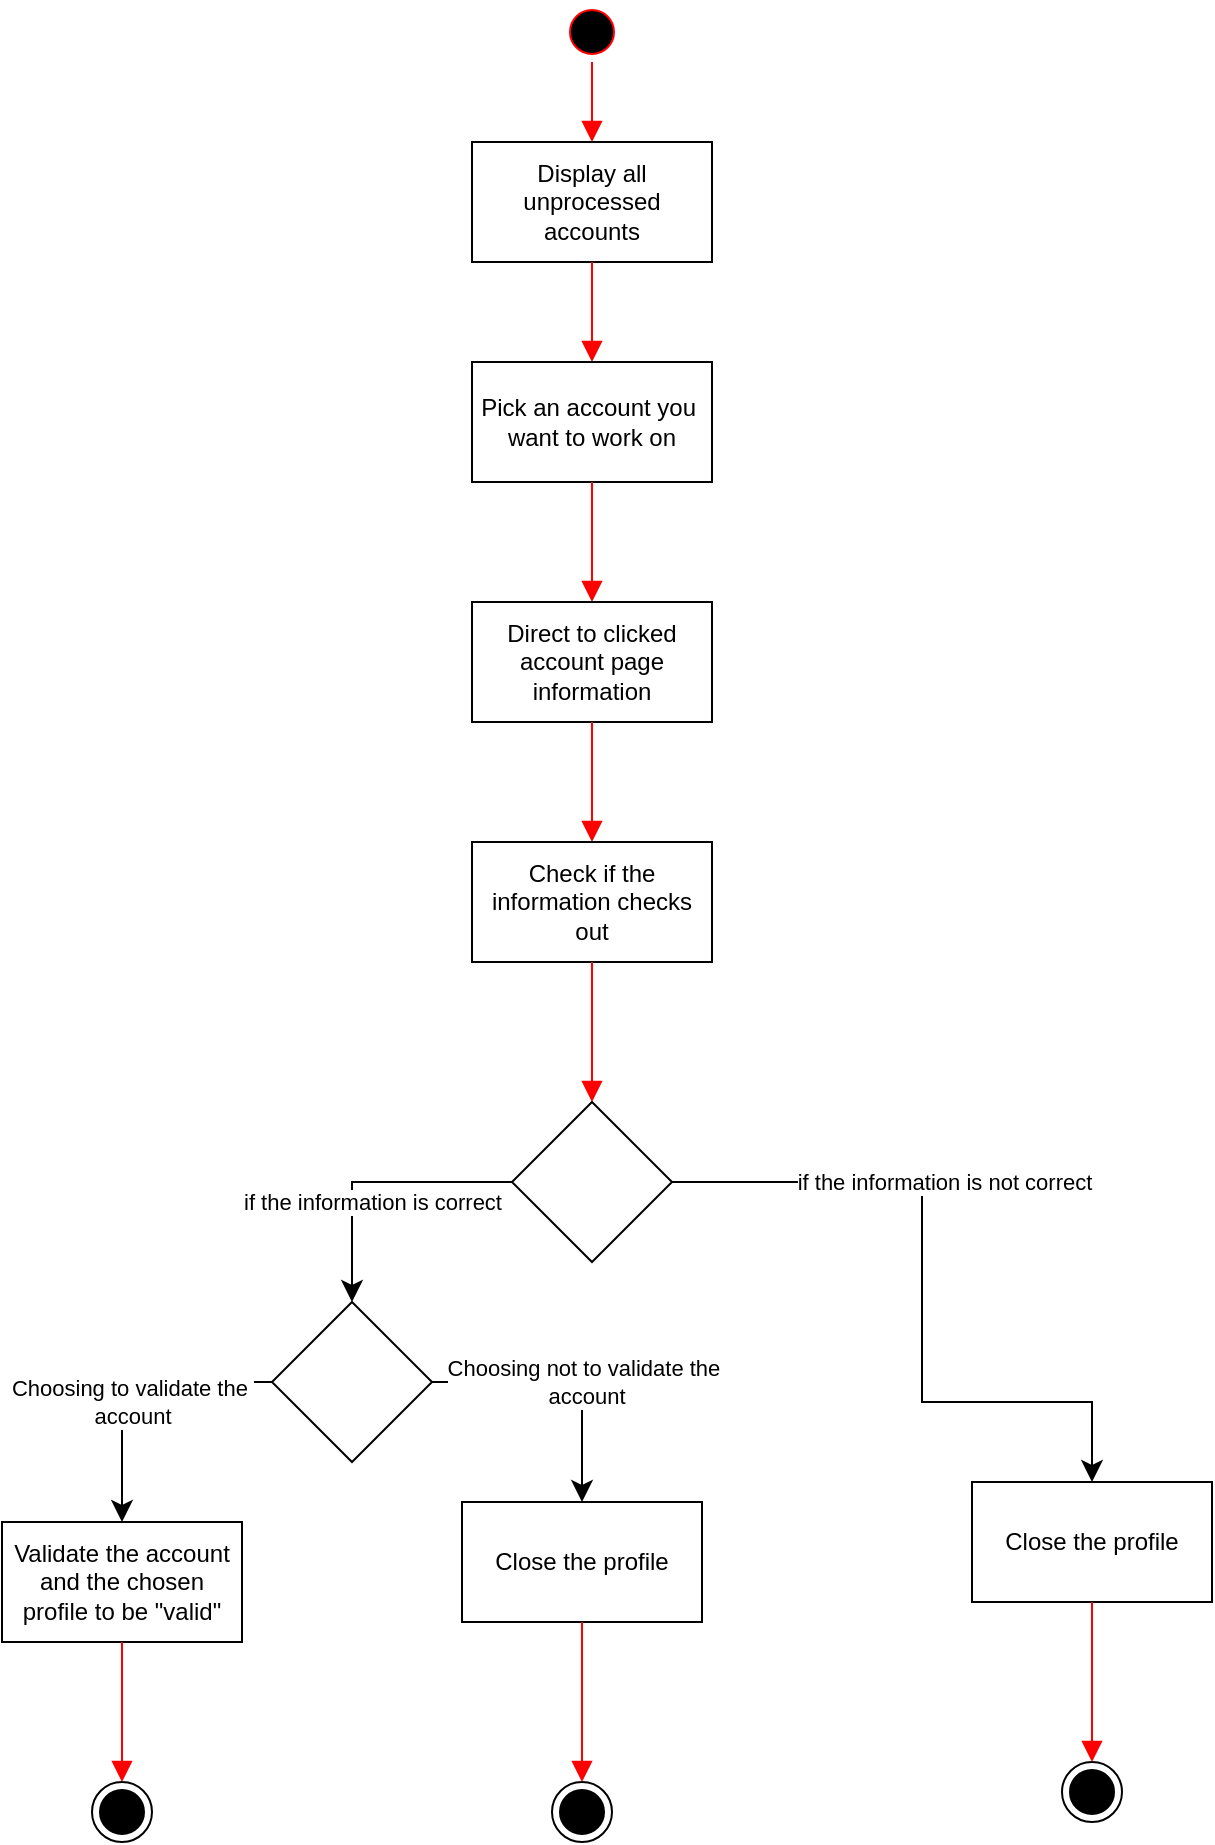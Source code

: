 <mxfile version="28.0.9">
  <diagram name="Page-1" id="yiOKuUuSApPGLSMHls8P">
    <mxGraphModel dx="1960" dy="387" grid="1" gridSize="10" guides="1" tooltips="1" connect="1" arrows="1" fold="1" page="1" pageScale="1" pageWidth="850" pageHeight="1100" math="0" shadow="0">
      <root>
        <mxCell id="0" />
        <mxCell id="1" parent="0" />
        <mxCell id="RAs32KpJlCHKYsDaDuBX-1" value="" style="ellipse;html=1;shape=startState;fillColor=light-dark(#000000,#000000);strokeColor=light-dark(#FF0000,#FFFFFF);" vertex="1" parent="1">
          <mxGeometry x="160" y="50" width="30" height="30" as="geometry" />
        </mxCell>
        <mxCell id="RAs32KpJlCHKYsDaDuBX-2" value="" style="edgeStyle=orthogonalEdgeStyle;html=1;verticalAlign=bottom;endArrow=block;endSize=8;strokeColor=light-dark(#FF0000,#000000);rounded=0;endFill=1;entryX=0.5;entryY=0;entryDx=0;entryDy=0;" edge="1" source="RAs32KpJlCHKYsDaDuBX-1" parent="1" target="RAs32KpJlCHKYsDaDuBX-3">
          <mxGeometry relative="1" as="geometry">
            <mxPoint x="175" y="150" as="targetPoint" />
          </mxGeometry>
        </mxCell>
        <mxCell id="RAs32KpJlCHKYsDaDuBX-3" value="Display all unprocessed accounts" style="rounded=0;whiteSpace=wrap;html=1;" vertex="1" parent="1">
          <mxGeometry x="115" y="120" width="120" height="60" as="geometry" />
        </mxCell>
        <mxCell id="RAs32KpJlCHKYsDaDuBX-4" value="" style="edgeStyle=orthogonalEdgeStyle;html=1;verticalAlign=bottom;endArrow=block;endSize=8;strokeColor=light-dark(#FF0000,#000000);rounded=0;endFill=1;entryX=0.5;entryY=0;entryDx=0;entryDy=0;exitX=0.5;exitY=1;exitDx=0;exitDy=0;" edge="1" parent="1" target="RAs32KpJlCHKYsDaDuBX-5" source="RAs32KpJlCHKYsDaDuBX-3">
          <mxGeometry relative="1" as="geometry">
            <mxPoint x="175" y="260" as="targetPoint" />
            <mxPoint x="175" y="190" as="sourcePoint" />
          </mxGeometry>
        </mxCell>
        <mxCell id="RAs32KpJlCHKYsDaDuBX-5" value="Pick an account you&amp;nbsp;&lt;br&gt;want to work on" style="rounded=0;whiteSpace=wrap;html=1;" vertex="1" parent="1">
          <mxGeometry x="115" y="230" width="120" height="60" as="geometry" />
        </mxCell>
        <mxCell id="RAs32KpJlCHKYsDaDuBX-6" value="" style="edgeStyle=orthogonalEdgeStyle;html=1;verticalAlign=bottom;endArrow=block;endSize=8;strokeColor=light-dark(#FF0000,#000000);rounded=0;endFill=1;entryX=0.5;entryY=0;entryDx=0;entryDy=0;exitX=0.5;exitY=1;exitDx=0;exitDy=0;" edge="1" parent="1" target="RAs32KpJlCHKYsDaDuBX-7" source="RAs32KpJlCHKYsDaDuBX-5">
          <mxGeometry relative="1" as="geometry">
            <mxPoint x="175" y="380" as="targetPoint" />
            <mxPoint x="175" y="310" as="sourcePoint" />
          </mxGeometry>
        </mxCell>
        <mxCell id="RAs32KpJlCHKYsDaDuBX-7" value="Direct to clicked account page information" style="rounded=0;whiteSpace=wrap;html=1;" vertex="1" parent="1">
          <mxGeometry x="115" y="350" width="120" height="60" as="geometry" />
        </mxCell>
        <mxCell id="RAs32KpJlCHKYsDaDuBX-8" value="" style="edgeStyle=orthogonalEdgeStyle;html=1;verticalAlign=bottom;endArrow=block;endSize=8;strokeColor=light-dark(#FF0000,#000000);rounded=0;endFill=1;entryX=0.5;entryY=0;entryDx=0;entryDy=0;exitX=0.5;exitY=1;exitDx=0;exitDy=0;" edge="1" parent="1" target="RAs32KpJlCHKYsDaDuBX-9" source="RAs32KpJlCHKYsDaDuBX-7">
          <mxGeometry relative="1" as="geometry">
            <mxPoint x="175" y="510" as="targetPoint" />
            <mxPoint x="175" y="440" as="sourcePoint" />
          </mxGeometry>
        </mxCell>
        <mxCell id="RAs32KpJlCHKYsDaDuBX-9" value="Check if the information checks out" style="rounded=0;whiteSpace=wrap;html=1;" vertex="1" parent="1">
          <mxGeometry x="115" y="470" width="120" height="60" as="geometry" />
        </mxCell>
        <mxCell id="RAs32KpJlCHKYsDaDuBX-12" value="" style="edgeStyle=orthogonalEdgeStyle;html=1;verticalAlign=bottom;endArrow=block;endSize=8;strokeColor=light-dark(#FF0000,#000000);rounded=0;endFill=1;entryX=0.5;entryY=0;entryDx=0;entryDy=0;exitX=0.5;exitY=1;exitDx=0;exitDy=0;" edge="1" parent="1" target="RAs32KpJlCHKYsDaDuBX-65" source="RAs32KpJlCHKYsDaDuBX-9">
          <mxGeometry relative="1" as="geometry">
            <mxPoint x="175" y="590" as="targetPoint" />
            <mxPoint x="175" y="560" as="sourcePoint" />
          </mxGeometry>
        </mxCell>
        <mxCell id="RAs32KpJlCHKYsDaDuBX-62" value="" style="ellipse;html=1;shape=endState;fillColor=#000000;strokeColor=light-dark(#000000,#000000);" vertex="1" parent="1">
          <mxGeometry x="-75" y="940" width="30" height="30" as="geometry" />
        </mxCell>
        <mxCell id="RAs32KpJlCHKYsDaDuBX-65" value="" style="rhombus;whiteSpace=wrap;html=1;" vertex="1" parent="1">
          <mxGeometry x="135" y="600" width="80" height="80" as="geometry" />
        </mxCell>
        <mxCell id="RAs32KpJlCHKYsDaDuBX-66" value="" style="edgeStyle=segmentEdgeStyle;endArrow=classic;html=1;curved=0;rounded=0;endSize=8;startSize=8;exitX=0;exitY=0.5;exitDx=0;exitDy=0;strokeColor=light-dark(#000000,#000000);entryX=0.5;entryY=0;entryDx=0;entryDy=0;" edge="1" parent="1" source="RAs32KpJlCHKYsDaDuBX-65" target="RAs32KpJlCHKYsDaDuBX-71">
          <mxGeometry width="50" height="50" relative="1" as="geometry">
            <mxPoint x="110" y="640" as="sourcePoint" />
            <mxPoint x="55" y="740" as="targetPoint" />
          </mxGeometry>
        </mxCell>
        <mxCell id="RAs32KpJlCHKYsDaDuBX-67" value="if the information is correct" style="edgeLabel;html=1;align=center;verticalAlign=middle;resizable=0;points=[];" vertex="1" connectable="0" parent="RAs32KpJlCHKYsDaDuBX-66">
          <mxGeometry x="-0.729" relative="1" as="geometry">
            <mxPoint x="-51" y="10" as="offset" />
          </mxGeometry>
        </mxCell>
        <mxCell id="RAs32KpJlCHKYsDaDuBX-68" value="" style="edgeStyle=segmentEdgeStyle;endArrow=classic;html=1;curved=0;rounded=0;endSize=8;startSize=8;exitX=1;exitY=0.5;exitDx=0;exitDy=0;strokeColor=light-dark(#000000,#000000);entryX=0.5;entryY=0;entryDx=0;entryDy=0;" edge="1" parent="1" source="RAs32KpJlCHKYsDaDuBX-65" target="RAs32KpJlCHKYsDaDuBX-82">
          <mxGeometry width="50" height="50" relative="1" as="geometry">
            <mxPoint x="310" y="640" as="sourcePoint" />
            <mxPoint x="290" y="750" as="targetPoint" />
            <Array as="points">
              <mxPoint x="340" y="640" />
              <mxPoint x="340" y="750" />
              <mxPoint x="425" y="750" />
            </Array>
          </mxGeometry>
        </mxCell>
        <mxCell id="RAs32KpJlCHKYsDaDuBX-69" value="if the information is not correct" style="edgeLabel;html=1;align=center;verticalAlign=middle;resizable=0;points=[];" vertex="1" connectable="0" parent="RAs32KpJlCHKYsDaDuBX-68">
          <mxGeometry x="-0.729" relative="1" as="geometry">
            <mxPoint x="87" as="offset" />
          </mxGeometry>
        </mxCell>
        <mxCell id="RAs32KpJlCHKYsDaDuBX-71" value="" style="rhombus;whiteSpace=wrap;html=1;" vertex="1" parent="1">
          <mxGeometry x="15" y="700" width="80" height="80" as="geometry" />
        </mxCell>
        <mxCell id="RAs32KpJlCHKYsDaDuBX-72" value="" style="edgeStyle=segmentEdgeStyle;endArrow=classic;html=1;curved=0;rounded=0;endSize=8;startSize=8;exitX=0;exitY=0.5;exitDx=0;exitDy=0;strokeColor=light-dark(#000000,#000000);entryX=0.5;entryY=0;entryDx=0;entryDy=0;" edge="1" parent="1" source="RAs32KpJlCHKYsDaDuBX-71" target="RAs32KpJlCHKYsDaDuBX-74">
          <mxGeometry width="50" height="50" relative="1" as="geometry">
            <mxPoint x="15" y="740" as="sourcePoint" />
            <mxPoint x="-65" y="800" as="targetPoint" />
          </mxGeometry>
        </mxCell>
        <mxCell id="RAs32KpJlCHKYsDaDuBX-73" value="Choosing to validate the&amp;nbsp;&lt;br&gt;account" style="edgeLabel;html=1;align=center;verticalAlign=middle;resizable=0;points=[];" vertex="1" connectable="0" parent="RAs32KpJlCHKYsDaDuBX-72">
          <mxGeometry x="-0.729" relative="1" as="geometry">
            <mxPoint x="-51" y="10" as="offset" />
          </mxGeometry>
        </mxCell>
        <mxCell id="RAs32KpJlCHKYsDaDuBX-74" value="Validate the account and the chosen profile to be &quot;valid&quot;" style="rounded=0;whiteSpace=wrap;html=1;" vertex="1" parent="1">
          <mxGeometry x="-120" y="810" width="120" height="60" as="geometry" />
        </mxCell>
        <mxCell id="RAs32KpJlCHKYsDaDuBX-75" value="" style="edgeStyle=orthogonalEdgeStyle;html=1;verticalAlign=bottom;endArrow=block;endSize=8;strokeColor=light-dark(#FF0000,#000000);rounded=0;endFill=1;entryX=0.5;entryY=0;entryDx=0;entryDy=0;exitX=0.5;exitY=1;exitDx=0;exitDy=0;" edge="1" parent="1" source="RAs32KpJlCHKYsDaDuBX-74" target="RAs32KpJlCHKYsDaDuBX-62">
          <mxGeometry relative="1" as="geometry">
            <mxPoint x="-60.5" y="940" as="targetPoint" />
            <mxPoint x="-60.5" y="880" as="sourcePoint" />
          </mxGeometry>
        </mxCell>
        <mxCell id="RAs32KpJlCHKYsDaDuBX-77" value="" style="edgeStyle=segmentEdgeStyle;endArrow=classic;html=1;curved=0;rounded=0;endSize=8;startSize=8;exitX=1;exitY=0.5;exitDx=0;exitDy=0;strokeColor=light-dark(#000000,#000000);entryX=0.5;entryY=0;entryDx=0;entryDy=0;" edge="1" parent="1" source="RAs32KpJlCHKYsDaDuBX-71" target="RAs32KpJlCHKYsDaDuBX-79">
          <mxGeometry width="50" height="50" relative="1" as="geometry">
            <mxPoint x="235" y="770" as="sourcePoint" />
            <mxPoint x="160" y="800" as="targetPoint" />
          </mxGeometry>
        </mxCell>
        <mxCell id="RAs32KpJlCHKYsDaDuBX-78" value="Choosing not to validate the&amp;nbsp;&lt;br&gt;account" style="edgeLabel;html=1;align=center;verticalAlign=middle;resizable=0;points=[];" vertex="1" connectable="0" parent="RAs32KpJlCHKYsDaDuBX-77">
          <mxGeometry x="-0.729" relative="1" as="geometry">
            <mxPoint x="58" as="offset" />
          </mxGeometry>
        </mxCell>
        <mxCell id="RAs32KpJlCHKYsDaDuBX-79" value="Close the profile" style="rounded=0;whiteSpace=wrap;html=1;" vertex="1" parent="1">
          <mxGeometry x="110" y="800" width="120" height="60" as="geometry" />
        </mxCell>
        <mxCell id="RAs32KpJlCHKYsDaDuBX-80" value="" style="ellipse;html=1;shape=endState;fillColor=#000000;strokeColor=light-dark(#000000,#000000);" vertex="1" parent="1">
          <mxGeometry x="155" y="940" width="30" height="30" as="geometry" />
        </mxCell>
        <mxCell id="RAs32KpJlCHKYsDaDuBX-81" value="" style="edgeStyle=orthogonalEdgeStyle;html=1;verticalAlign=bottom;endArrow=block;endSize=8;strokeColor=light-dark(#FF0000,#000000);rounded=0;endFill=1;entryX=0.5;entryY=0;entryDx=0;entryDy=0;exitX=0.5;exitY=1;exitDx=0;exitDy=0;" edge="1" parent="1" target="RAs32KpJlCHKYsDaDuBX-80" source="RAs32KpJlCHKYsDaDuBX-79">
          <mxGeometry relative="1" as="geometry">
            <mxPoint x="169.5" y="940" as="targetPoint" />
            <mxPoint x="170" y="870" as="sourcePoint" />
          </mxGeometry>
        </mxCell>
        <mxCell id="RAs32KpJlCHKYsDaDuBX-82" value="Close the profile" style="rounded=0;whiteSpace=wrap;html=1;" vertex="1" parent="1">
          <mxGeometry x="365" y="790" width="120" height="60" as="geometry" />
        </mxCell>
        <mxCell id="RAs32KpJlCHKYsDaDuBX-83" value="" style="ellipse;html=1;shape=endState;fillColor=#000000;strokeColor=light-dark(#000000,#000000);" vertex="1" parent="1">
          <mxGeometry x="410" y="930" width="30" height="30" as="geometry" />
        </mxCell>
        <mxCell id="RAs32KpJlCHKYsDaDuBX-84" value="" style="edgeStyle=orthogonalEdgeStyle;html=1;verticalAlign=bottom;endArrow=block;endSize=8;strokeColor=light-dark(#FF0000,#000000);rounded=0;endFill=1;entryX=0.5;entryY=0;entryDx=0;entryDy=0;exitX=0.5;exitY=1;exitDx=0;exitDy=0;" edge="1" parent="1" target="RAs32KpJlCHKYsDaDuBX-83" source="RAs32KpJlCHKYsDaDuBX-82">
          <mxGeometry relative="1" as="geometry">
            <mxPoint x="424.5" y="930" as="targetPoint" />
            <mxPoint x="425" y="860" as="sourcePoint" />
          </mxGeometry>
        </mxCell>
      </root>
    </mxGraphModel>
  </diagram>
</mxfile>
